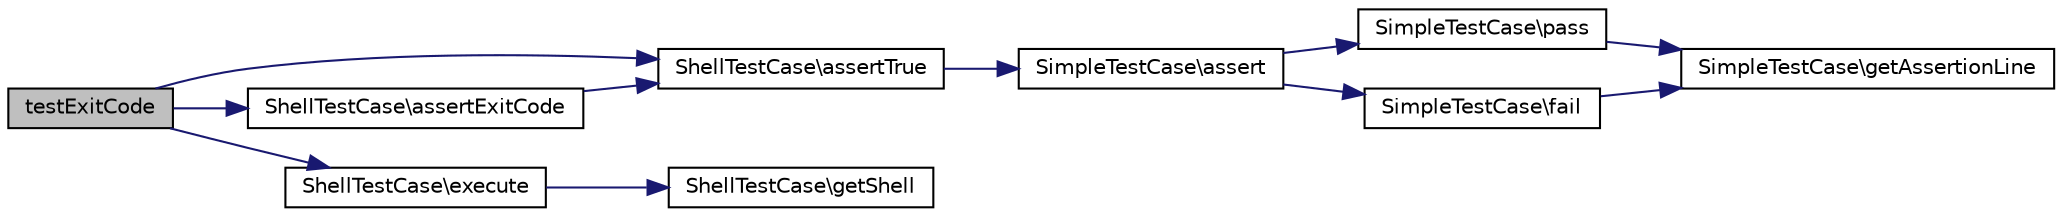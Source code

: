 digraph "testExitCode"
{
  edge [fontname="Helvetica",fontsize="10",labelfontname="Helvetica",labelfontsize="10"];
  node [fontname="Helvetica",fontsize="10",shape=record];
  rankdir="LR";
  Node1 [label="testExitCode",height=0.2,width=0.4,color="black", fillcolor="grey75", style="filled" fontcolor="black"];
  Node1 -> Node2 [color="midnightblue",fontsize="10",style="solid",fontname="Helvetica"];
  Node2 [label="ShellTestCase\\assertTrue",height=0.2,width=0.4,color="black", fillcolor="white", style="filled",URL="$class_shell_test_case.html#ab90f895aa65b8ea7004c9224e7ade27c"];
  Node2 -> Node3 [color="midnightblue",fontsize="10",style="solid",fontname="Helvetica"];
  Node3 [label="SimpleTestCase\\assert",height=0.2,width=0.4,color="black", fillcolor="white", style="filled",URL="$class_simple_test_case.html#a9be3866087958c52771a4eb0921a80f8"];
  Node3 -> Node4 [color="midnightblue",fontsize="10",style="solid",fontname="Helvetica"];
  Node4 [label="SimpleTestCase\\pass",height=0.2,width=0.4,color="black", fillcolor="white", style="filled",URL="$class_simple_test_case.html#a413ec6a28c017c7f5c08af552930a023"];
  Node4 -> Node5 [color="midnightblue",fontsize="10",style="solid",fontname="Helvetica"];
  Node5 [label="SimpleTestCase\\getAssertionLine",height=0.2,width=0.4,color="black", fillcolor="white", style="filled",URL="$class_simple_test_case.html#a4389a897171547fc4545f56a75bf0c9f"];
  Node3 -> Node6 [color="midnightblue",fontsize="10",style="solid",fontname="Helvetica"];
  Node6 [label="SimpleTestCase\\fail",height=0.2,width=0.4,color="black", fillcolor="white", style="filled",URL="$class_simple_test_case.html#a74070e976d1372da2111be1c059c6ce3"];
  Node6 -> Node5 [color="midnightblue",fontsize="10",style="solid",fontname="Helvetica"];
  Node1 -> Node7 [color="midnightblue",fontsize="10",style="solid",fontname="Helvetica"];
  Node7 [label="ShellTestCase\\execute",height=0.2,width=0.4,color="black", fillcolor="white", style="filled",URL="$class_shell_test_case.html#a5704439633de497abe437bb32a0d8de1"];
  Node7 -> Node8 [color="midnightblue",fontsize="10",style="solid",fontname="Helvetica"];
  Node8 [label="ShellTestCase\\getShell",height=0.2,width=0.4,color="black", fillcolor="white", style="filled",URL="$class_shell_test_case.html#a2ce03a964d7ee21e925aad1e532705e0"];
  Node1 -> Node9 [color="midnightblue",fontsize="10",style="solid",fontname="Helvetica"];
  Node9 [label="ShellTestCase\\assertExitCode",height=0.2,width=0.4,color="black", fillcolor="white", style="filled",URL="$class_shell_test_case.html#ae746070168d97b59f06c8332da2823f9"];
  Node9 -> Node2 [color="midnightblue",fontsize="10",style="solid",fontname="Helvetica"];
}
